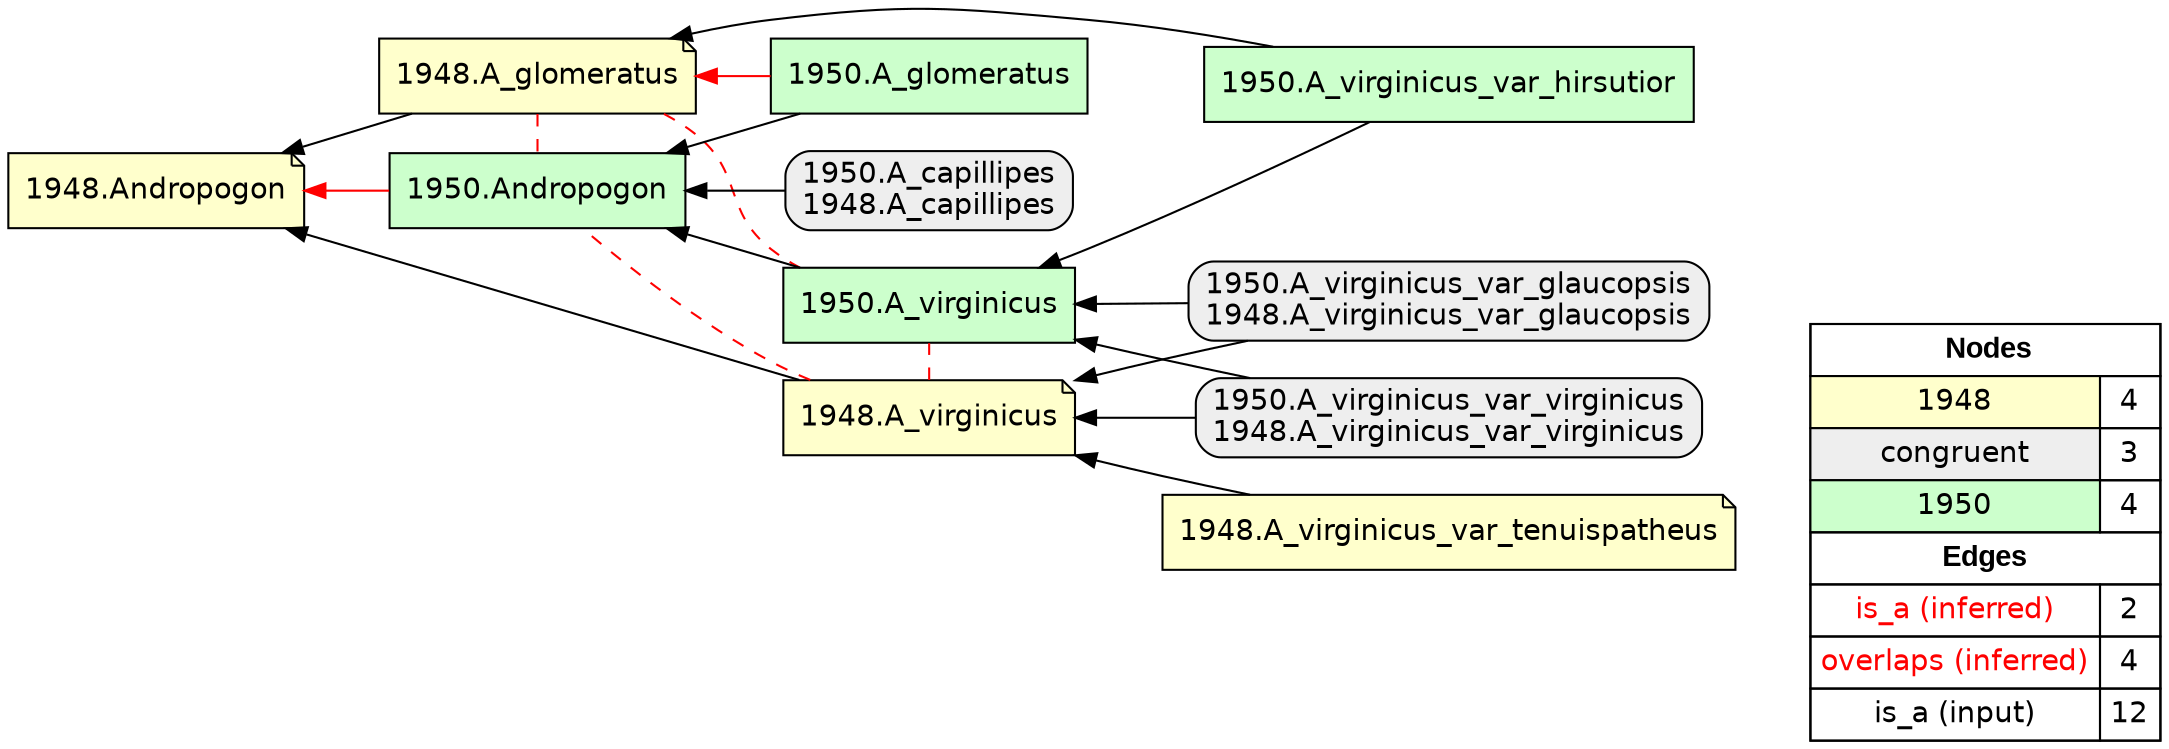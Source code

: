 digraph{
rankdir=RL
node[shape=note style=filled fillcolor="#FFFFCC" fontname="helvetica"] 
"1948.Andropogon"
"1948.A_glomeratus"
"1948.A_virginicus"
"1948.A_virginicus_var_tenuispatheus"
node[shape=box style="filled,rounded" fillcolor="#EEEEEE" fontname="helvetica"] 
"1950.A_capillipes\n1948.A_capillipes"
"1950.A_virginicus_var_glaucopsis\n1948.A_virginicus_var_glaucopsis"
"1950.A_virginicus_var_virginicus\n1948.A_virginicus_var_virginicus"
node[shape=box style=filled fillcolor="#CCFFCC" fontname="helvetica"] 
"1950.A_glomeratus"
"1950.A_virginicus_var_hirsutior"
"1950.A_virginicus"
"1950.Andropogon"
edge[arrowhead=normal style=solid color="#FF0000" constraint=true penwidth=1]
"1950.A_glomeratus" -> "1948.A_glomeratus"
"1950.Andropogon" -> "1948.Andropogon"
edge[arrowhead=none style=dashed color="#FF0000" constraint=false penwidth=1]
"1948.A_virginicus" -> "1950.Andropogon"
"1948.A_glomeratus" -> "1950.Andropogon"
"1948.A_virginicus" -> "1950.A_virginicus"
"1948.A_glomeratus" -> "1950.A_virginicus"
edge[arrowhead=normal style=dotted color="#000000" constraint=true penwidth=1]
edge[arrowhead=normal style=solid color="#000000" constraint=true penwidth=1]
"1950.A_virginicus_var_virginicus\n1948.A_virginicus_var_virginicus" -> "1950.A_virginicus"
"1950.A_capillipes\n1948.A_capillipes" -> "1950.Andropogon"
"1950.A_virginicus_var_hirsutior" -> "1948.A_glomeratus"
"1948.A_virginicus_var_tenuispatheus" -> "1948.A_virginicus"
"1950.A_glomeratus" -> "1950.Andropogon"
"1950.A_virginicus_var_glaucopsis\n1948.A_virginicus_var_glaucopsis" -> "1950.A_virginicus"
"1950.A_virginicus_var_glaucopsis\n1948.A_virginicus_var_glaucopsis" -> "1948.A_virginicus"
"1948.A_virginicus" -> "1948.Andropogon"
"1950.A_virginicus" -> "1950.Andropogon"
"1950.A_virginicus_var_virginicus\n1948.A_virginicus_var_virginicus" -> "1948.A_virginicus"
"1950.A_virginicus_var_hirsutior" -> "1950.A_virginicus"
"1948.A_glomeratus" -> "1948.Andropogon"
node[shape=box] 
{rank=source Legend [fillcolor= white margin=0 label=< 
 <TABLE BORDER="0" CELLBORDER="1" CELLSPACING="0" CELLPADDING="4"> 
<TR> <TD COLSPAN="2"><font face="Arial Black"> Nodes</font></TD> </TR> 
<TR> 
 <TD bgcolor="#FFFFCC" fontname="helvetica">1948</TD> 
 <TD>4</TD> 
 </TR> 
<TR> 
 <TD bgcolor="#EEEEEE" fontname="helvetica">congruent</TD> 
 <TD>3</TD> 
 </TR> 
<TR> 
 <TD bgcolor="#CCFFCC" fontname="helvetica">1950</TD> 
 <TD>4</TD> 
 </TR> 
<TR> <TD COLSPAN="2"><font face = "Arial Black"> Edges </font></TD> </TR> 
<TR> 
 <TD><font color ="#FF0000">is_a (inferred)</font></TD><TD>2</TD>
</TR>
<TR> 
 <TD><font color ="#FF0000">overlaps (inferred)</font></TD><TD>4</TD>
</TR>
<TR> 
 <TD><font color ="#000000">is_a (input)</font></TD><TD>12</TD>
</TR>
</TABLE> 
 >] } 
}